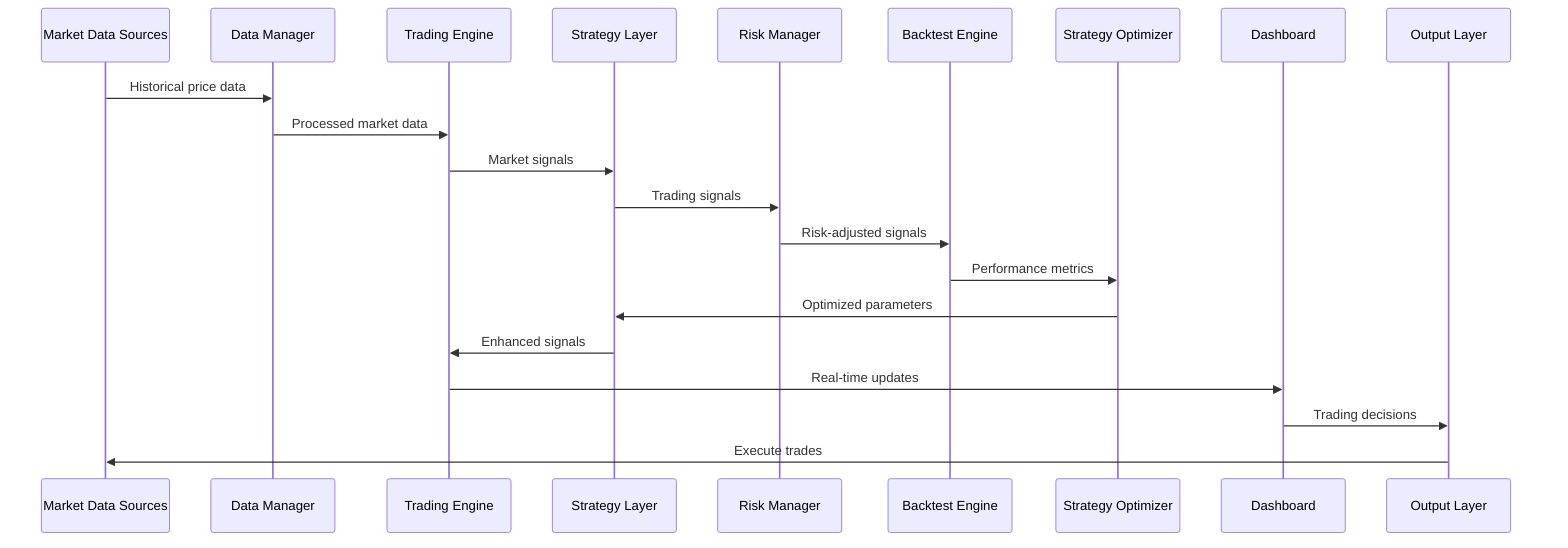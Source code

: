 sequenceDiagram
    participant Market as Market Data Sources
    participant DataMgr as Data Manager
    participant Trading as Trading Engine
    participant Strategy as Strategy Layer
    participant Risk as Risk Manager
    participant Backtest as Backtest Engine
    participant Optimizer as Strategy Optimizer
    participant Dashboard as Dashboard
    participant Output as Output Layer
    
    Market->>DataMgr: Historical price data
    DataMgr->>Trading: Processed market data
    Trading->>Strategy: Market signals
    Strategy->>Risk: Trading signals
    Risk->>Backtest: Risk-adjusted signals
    Backtest->>Optimizer: Performance metrics
    Optimizer->>Strategy: Optimized parameters
    Strategy->>Trading: Enhanced signals
    Trading->>Dashboard: Real-time updates
    Dashboard->>Output: Trading decisions
    Output->>Market: Execute trades